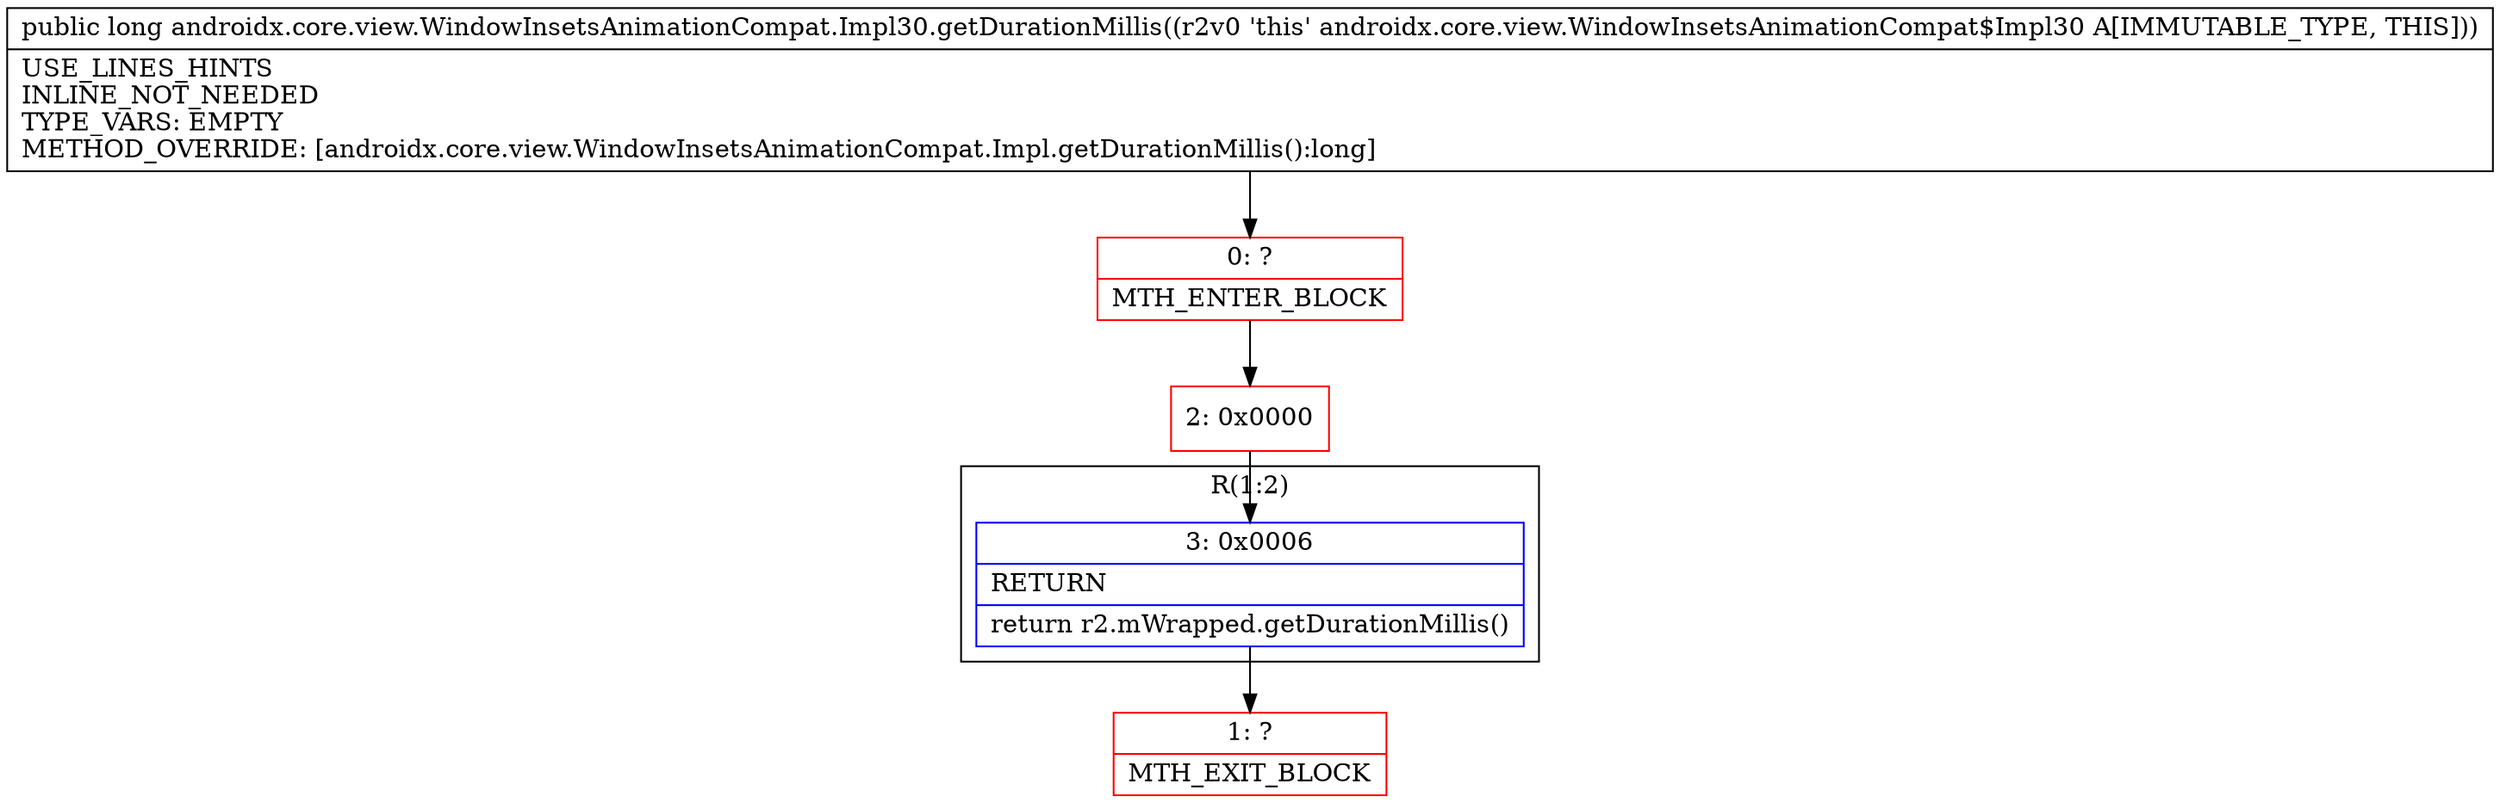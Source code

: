 digraph "CFG forandroidx.core.view.WindowInsetsAnimationCompat.Impl30.getDurationMillis()J" {
subgraph cluster_Region_1720589891 {
label = "R(1:2)";
node [shape=record,color=blue];
Node_3 [shape=record,label="{3\:\ 0x0006|RETURN\l|return r2.mWrapped.getDurationMillis()\l}"];
}
Node_0 [shape=record,color=red,label="{0\:\ ?|MTH_ENTER_BLOCK\l}"];
Node_2 [shape=record,color=red,label="{2\:\ 0x0000}"];
Node_1 [shape=record,color=red,label="{1\:\ ?|MTH_EXIT_BLOCK\l}"];
MethodNode[shape=record,label="{public long androidx.core.view.WindowInsetsAnimationCompat.Impl30.getDurationMillis((r2v0 'this' androidx.core.view.WindowInsetsAnimationCompat$Impl30 A[IMMUTABLE_TYPE, THIS]))  | USE_LINES_HINTS\lINLINE_NOT_NEEDED\lTYPE_VARS: EMPTY\lMETHOD_OVERRIDE: [androidx.core.view.WindowInsetsAnimationCompat.Impl.getDurationMillis():long]\l}"];
MethodNode -> Node_0;Node_3 -> Node_1;
Node_0 -> Node_2;
Node_2 -> Node_3;
}

